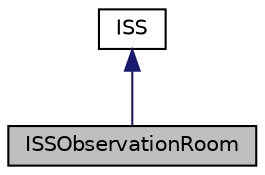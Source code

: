 digraph "ISSObservationRoom"
{
 // LATEX_PDF_SIZE
  edge [fontname="Helvetica",fontsize="10",labelfontname="Helvetica",labelfontsize="10"];
  node [fontname="Helvetica",fontsize="10",shape=record];
  Node1 [label="ISSObservationRoom",height=0.2,width=0.4,color="black", fillcolor="grey75", style="filled", fontcolor="black",tooltip="ISSObservationRoom class."];
  Node2 -> Node1 [dir="back",color="midnightblue",fontsize="10",style="solid",fontname="Helvetica"];
  Node2 [label="ISS",height=0.2,width=0.4,color="black", fillcolor="white", style="filled",URL="$classISS.html",tooltip="ISS class."];
}
